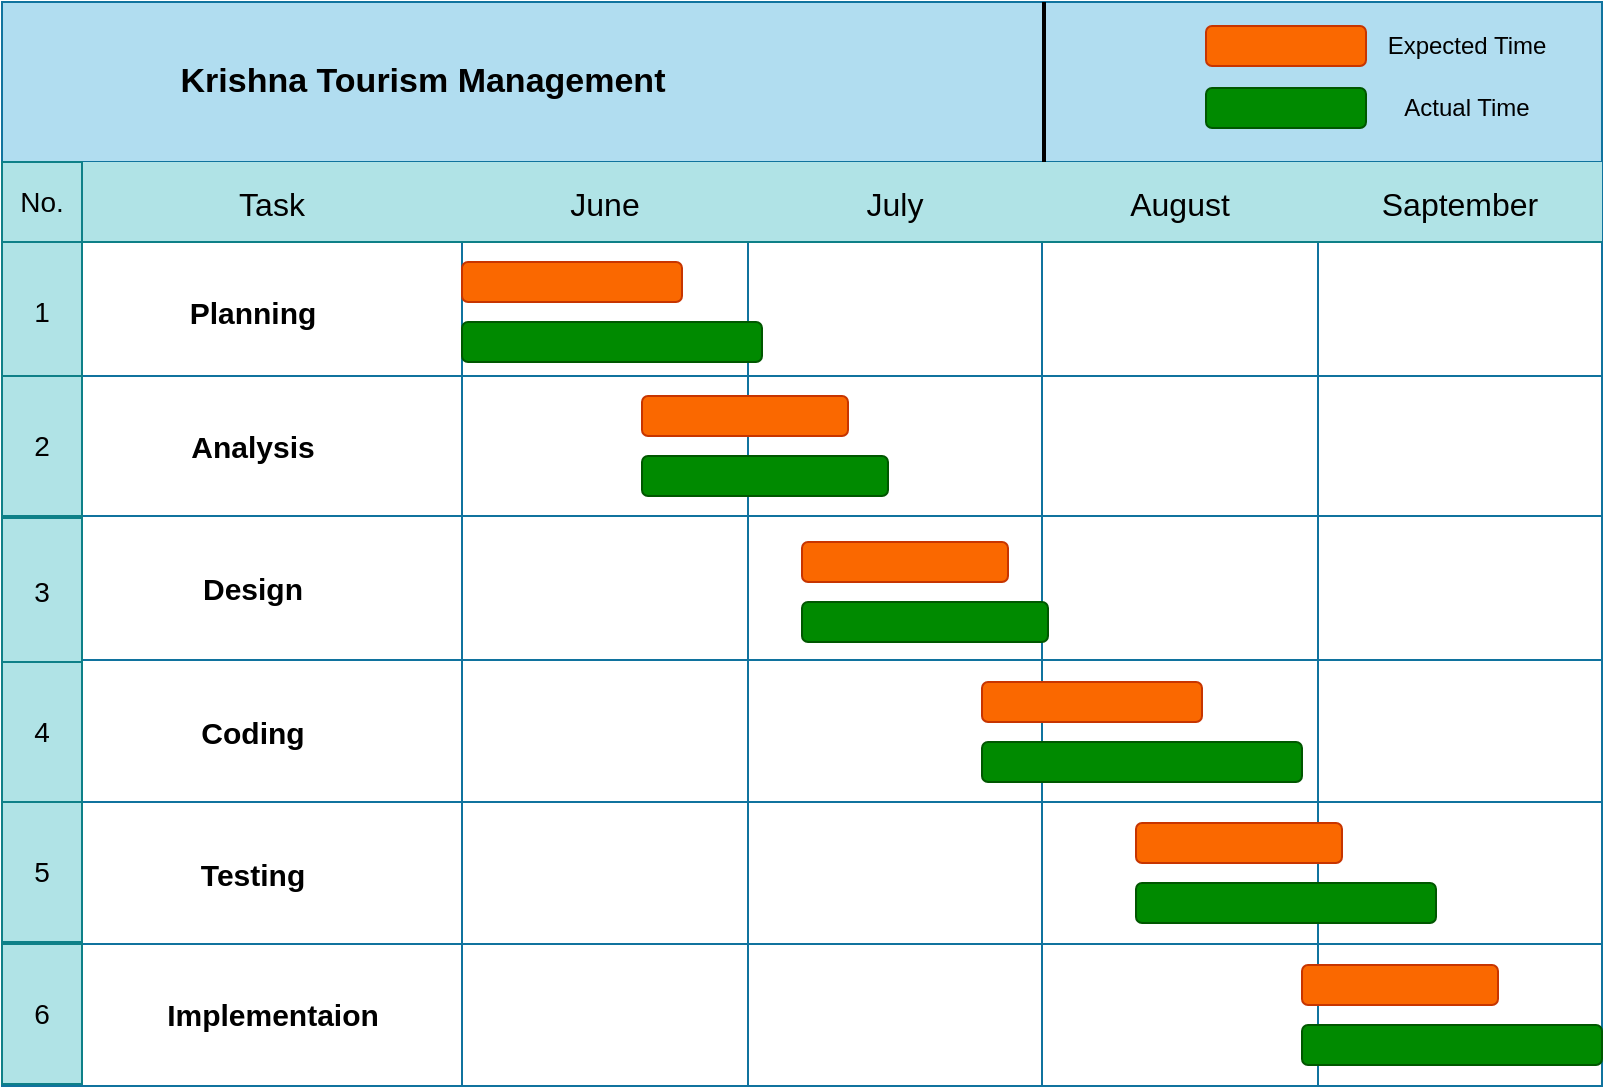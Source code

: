 <mxfile version="21.7.5" type="device">
  <diagram name="Page-1" id="7mtVzTTOBYI2G8BQVfxg">
    <mxGraphModel dx="1105" dy="562" grid="1" gridSize="10" guides="1" tooltips="1" connect="1" arrows="1" fold="1" page="1" pageScale="1" pageWidth="1169" pageHeight="827" math="0" shadow="0">
      <root>
        <mxCell id="0" />
        <mxCell id="1" parent="0" />
        <mxCell id="Qi_ysnakL4LZavWDNcfG-1" value="" style="shape=table;childLayout=tableLayout;startSize=80;collapsible=0;recursiveResize=0;expand=0;fontSize=16;align=center;fillColor=#b1ddf0;labelBorderColor=none;strokeColor=#10739e;" vertex="1" parent="1">
          <mxGeometry x="80" y="80" width="800" height="542" as="geometry" />
        </mxCell>
        <mxCell id="Qi_ysnakL4LZavWDNcfG-2" value="Actor 1" style="shape=tableRow;horizontal=0;swimlaneHead=0;swimlaneBody=0;top=0;left=0;strokeColor=inherit;bottom=0;right=0;dropTarget=0;fontStyle=0;fillColor=default;points=[[0,0.5],[1,0.5]];portConstraint=eastwest;startSize=40;collapsible=0;recursiveResize=0;expand=0;fontSize=16;" vertex="1" parent="Qi_ysnakL4LZavWDNcfG-1">
          <mxGeometry y="80" width="800" height="107" as="geometry" />
        </mxCell>
        <mxCell id="Qi_ysnakL4LZavWDNcfG-3" value="Task" style="swimlane;swimlaneHead=0;swimlaneBody=0;fontStyle=0;strokeColor=#0e8088;connectable=0;fillColor=#b0e3e6;startSize=40;collapsible=0;recursiveResize=0;expand=0;fontSize=16;" vertex="1" parent="Qi_ysnakL4LZavWDNcfG-2">
          <mxGeometry x="40" width="190" height="107" as="geometry">
            <mxRectangle width="190" height="107" as="alternateBounds" />
          </mxGeometry>
        </mxCell>
        <mxCell id="Qi_ysnakL4LZavWDNcfG-14" value="&lt;font style=&quot;font-size: 14px;&quot;&gt;No.&lt;/font&gt;" style="rounded=0;whiteSpace=wrap;html=1;fillColor=#b0e3e6;strokeColor=#0e8088;" vertex="1" parent="Qi_ysnakL4LZavWDNcfG-3">
          <mxGeometry x="-40" width="40" height="40" as="geometry" />
        </mxCell>
        <mxCell id="Qi_ysnakL4LZavWDNcfG-74" value="Planning" style="text;html=1;align=center;verticalAlign=middle;resizable=0;points=[];autosize=1;strokeColor=none;fillColor=none;fontSize=15;fontStyle=1" vertex="1" parent="Qi_ysnakL4LZavWDNcfG-3">
          <mxGeometry x="40" y="60" width="90" height="30" as="geometry" />
        </mxCell>
        <mxCell id="Qi_ysnakL4LZavWDNcfG-23" value="June" style="swimlane;swimlaneHead=0;swimlaneBody=0;fontStyle=0;strokeColor=#0e8088;connectable=0;fillColor=#b0e3e6;startSize=40;collapsible=0;recursiveResize=0;expand=0;fontSize=16;" vertex="1" parent="Qi_ysnakL4LZavWDNcfG-2">
          <mxGeometry x="230" width="143" height="107" as="geometry">
            <mxRectangle width="143" height="107" as="alternateBounds" />
          </mxGeometry>
        </mxCell>
        <mxCell id="Qi_ysnakL4LZavWDNcfG-81" value="" style="rounded=1;whiteSpace=wrap;html=1;fillColor=#fa6800;fontColor=#000000;strokeColor=#C73500;" vertex="1" parent="Qi_ysnakL4LZavWDNcfG-23">
          <mxGeometry y="50" width="110" height="20" as="geometry" />
        </mxCell>
        <mxCell id="Qi_ysnakL4LZavWDNcfG-82" value="" style="rounded=1;whiteSpace=wrap;html=1;fillColor=#008a00;fontColor=#ffffff;strokeColor=#005700;" vertex="1" parent="Qi_ysnakL4LZavWDNcfG-23">
          <mxGeometry y="80" width="150" height="20" as="geometry" />
        </mxCell>
        <mxCell id="Qi_ysnakL4LZavWDNcfG-4" value="July" style="swimlane;swimlaneHead=0;swimlaneBody=0;fontStyle=0;strokeColor=#0e8088;connectable=0;fillColor=#b0e3e6;startSize=40;collapsible=0;recursiveResize=0;expand=0;fontSize=16;" vertex="1" parent="Qi_ysnakL4LZavWDNcfG-2">
          <mxGeometry x="373" width="147" height="107" as="geometry">
            <mxRectangle width="147" height="107" as="alternateBounds" />
          </mxGeometry>
        </mxCell>
        <mxCell id="Qi_ysnakL4LZavWDNcfG-5" value="August" style="swimlane;swimlaneHead=0;swimlaneBody=0;fontStyle=0;strokeColor=#0e8088;connectable=0;fillColor=#b0e3e6;startSize=40;collapsible=0;recursiveResize=0;expand=0;fontSize=16;" vertex="1" parent="Qi_ysnakL4LZavWDNcfG-2">
          <mxGeometry x="520" width="138" height="107" as="geometry">
            <mxRectangle width="138" height="107" as="alternateBounds" />
          </mxGeometry>
        </mxCell>
        <mxCell id="Qi_ysnakL4LZavWDNcfG-19" value="Saptember" style="swimlane;swimlaneHead=0;swimlaneBody=0;fontStyle=0;strokeColor=#0e8088;connectable=0;fillColor=#b0e3e6;startSize=40;collapsible=0;recursiveResize=0;expand=0;fontSize=16;" vertex="1" parent="Qi_ysnakL4LZavWDNcfG-2">
          <mxGeometry x="658" width="142" height="107" as="geometry">
            <mxRectangle width="142" height="107" as="alternateBounds" />
          </mxGeometry>
        </mxCell>
        <mxCell id="Qi_ysnakL4LZavWDNcfG-6" value="Actor 2" style="shape=tableRow;horizontal=0;swimlaneHead=0;swimlaneBody=0;top=0;left=0;strokeColor=inherit;bottom=0;right=0;dropTarget=0;fontStyle=0;fillColor=none;points=[[0,0.5],[1,0.5]];portConstraint=eastwest;startSize=40;collapsible=0;recursiveResize=0;expand=0;fontSize=16;" vertex="1" parent="Qi_ysnakL4LZavWDNcfG-1">
          <mxGeometry y="187" width="800" height="70" as="geometry" />
        </mxCell>
        <mxCell id="Qi_ysnakL4LZavWDNcfG-7" value="" style="swimlane;swimlaneHead=0;swimlaneBody=0;fontStyle=0;connectable=0;strokeColor=inherit;fillColor=default;startSize=0;collapsible=0;recursiveResize=0;expand=0;fontSize=16;" vertex="1" parent="Qi_ysnakL4LZavWDNcfG-6">
          <mxGeometry x="40" width="190" height="70" as="geometry">
            <mxRectangle width="190" height="70" as="alternateBounds" />
          </mxGeometry>
        </mxCell>
        <mxCell id="Qi_ysnakL4LZavWDNcfG-76" value="Analysis" style="text;html=1;align=center;verticalAlign=middle;resizable=0;points=[];autosize=1;strokeColor=none;fillColor=none;fontSize=15;fontStyle=1" vertex="1" parent="Qi_ysnakL4LZavWDNcfG-7">
          <mxGeometry x="40" y="20" width="90" height="30" as="geometry" />
        </mxCell>
        <mxCell id="Qi_ysnakL4LZavWDNcfG-24" style="swimlane;swimlaneHead=0;swimlaneBody=0;fontStyle=0;connectable=0;strokeColor=inherit;fillColor=default;startSize=0;collapsible=0;recursiveResize=0;expand=0;fontSize=16;" vertex="1" parent="Qi_ysnakL4LZavWDNcfG-6">
          <mxGeometry x="230" width="143" height="70" as="geometry">
            <mxRectangle width="143" height="70" as="alternateBounds" />
          </mxGeometry>
        </mxCell>
        <mxCell id="Qi_ysnakL4LZavWDNcfG-8" value="" style="swimlane;swimlaneHead=0;swimlaneBody=0;fontStyle=0;connectable=0;strokeColor=inherit;fillColor=default;startSize=0;collapsible=0;recursiveResize=0;expand=0;fontSize=16;" vertex="1" parent="Qi_ysnakL4LZavWDNcfG-6">
          <mxGeometry x="373" width="147" height="70" as="geometry">
            <mxRectangle width="147" height="70" as="alternateBounds" />
          </mxGeometry>
        </mxCell>
        <mxCell id="Qi_ysnakL4LZavWDNcfG-83" value="" style="rounded=1;whiteSpace=wrap;html=1;fillColor=#fa6800;fontColor=#000000;strokeColor=#C73500;" vertex="1" parent="Qi_ysnakL4LZavWDNcfG-8">
          <mxGeometry x="-53" y="10" width="103" height="20" as="geometry" />
        </mxCell>
        <mxCell id="Qi_ysnakL4LZavWDNcfG-84" value="" style="rounded=1;whiteSpace=wrap;html=1;fillColor=#008a00;fontColor=#ffffff;strokeColor=#005700;" vertex="1" parent="Qi_ysnakL4LZavWDNcfG-8">
          <mxGeometry x="-53" y="40" width="123" height="20" as="geometry" />
        </mxCell>
        <mxCell id="Qi_ysnakL4LZavWDNcfG-9" value="" style="swimlane;swimlaneHead=0;swimlaneBody=0;fontStyle=0;connectable=0;strokeColor=inherit;fillColor=default;startSize=0;collapsible=0;recursiveResize=0;expand=0;fontSize=16;" vertex="1" parent="Qi_ysnakL4LZavWDNcfG-6">
          <mxGeometry x="520" width="138" height="70" as="geometry">
            <mxRectangle width="138" height="70" as="alternateBounds" />
          </mxGeometry>
        </mxCell>
        <mxCell id="Qi_ysnakL4LZavWDNcfG-20" style="swimlane;swimlaneHead=0;swimlaneBody=0;fontStyle=0;connectable=0;strokeColor=#0e8088;fillColor=#B0E3E6;startSize=0;collapsible=0;recursiveResize=0;expand=0;fontSize=16;" vertex="1" parent="Qi_ysnakL4LZavWDNcfG-6">
          <mxGeometry x="658" width="142" height="70" as="geometry">
            <mxRectangle width="142" height="70" as="alternateBounds" />
          </mxGeometry>
        </mxCell>
        <mxCell id="Qi_ysnakL4LZavWDNcfG-10" value="Actor 3" style="shape=tableRow;horizontal=0;swimlaneHead=0;swimlaneBody=0;top=0;left=0;strokeColor=inherit;bottom=0;right=0;dropTarget=0;fontStyle=0;fillColor=none;points=[[0,0.5],[1,0.5]];portConstraint=eastwest;startSize=40;collapsible=0;recursiveResize=0;expand=0;fontSize=16;" vertex="1" parent="Qi_ysnakL4LZavWDNcfG-1">
          <mxGeometry y="257" width="800" height="72" as="geometry" />
        </mxCell>
        <mxCell id="Qi_ysnakL4LZavWDNcfG-11" value="" style="swimlane;swimlaneHead=0;swimlaneBody=0;fontStyle=0;connectable=0;strokeColor=inherit;fillColor=default;startSize=0;collapsible=0;recursiveResize=0;expand=0;fontSize=16;" vertex="1" parent="Qi_ysnakL4LZavWDNcfG-10">
          <mxGeometry x="40" width="190" height="72" as="geometry">
            <mxRectangle width="190" height="72" as="alternateBounds" />
          </mxGeometry>
        </mxCell>
        <mxCell id="Qi_ysnakL4LZavWDNcfG-77" value="Design" style="text;html=1;align=center;verticalAlign=middle;resizable=0;points=[];autosize=1;strokeColor=none;fillColor=none;fontSize=15;fontStyle=1" vertex="1" parent="Qi_ysnakL4LZavWDNcfG-11">
          <mxGeometry x="50" y="21" width="70" height="30" as="geometry" />
        </mxCell>
        <mxCell id="Qi_ysnakL4LZavWDNcfG-25" style="swimlane;swimlaneHead=0;swimlaneBody=0;fontStyle=0;connectable=0;strokeColor=inherit;fillColor=default;startSize=0;collapsible=0;recursiveResize=0;expand=0;fontSize=16;" vertex="1" parent="Qi_ysnakL4LZavWDNcfG-10">
          <mxGeometry x="230" width="143" height="72" as="geometry">
            <mxRectangle width="143" height="72" as="alternateBounds" />
          </mxGeometry>
        </mxCell>
        <mxCell id="Qi_ysnakL4LZavWDNcfG-12" value="" style="swimlane;swimlaneHead=0;swimlaneBody=0;fontStyle=0;connectable=0;strokeColor=inherit;fillColor=default;startSize=0;collapsible=0;recursiveResize=0;expand=0;fontSize=16;" vertex="1" parent="Qi_ysnakL4LZavWDNcfG-10">
          <mxGeometry x="373" width="147" height="72" as="geometry">
            <mxRectangle width="147" height="72" as="alternateBounds" />
          </mxGeometry>
        </mxCell>
        <mxCell id="Qi_ysnakL4LZavWDNcfG-85" value="" style="rounded=1;whiteSpace=wrap;html=1;fillColor=#fa6800;fontColor=#000000;strokeColor=#C73500;" vertex="1" parent="Qi_ysnakL4LZavWDNcfG-12">
          <mxGeometry x="27" y="13" width="103" height="20" as="geometry" />
        </mxCell>
        <mxCell id="Qi_ysnakL4LZavWDNcfG-86" value="" style="rounded=1;whiteSpace=wrap;html=1;fillColor=#008a00;fontColor=#ffffff;strokeColor=#005700;" vertex="1" parent="Qi_ysnakL4LZavWDNcfG-12">
          <mxGeometry x="27" y="43" width="123" height="20" as="geometry" />
        </mxCell>
        <mxCell id="Qi_ysnakL4LZavWDNcfG-13" value="" style="swimlane;swimlaneHead=0;swimlaneBody=0;fontStyle=0;connectable=0;strokeColor=inherit;fillColor=default;startSize=0;collapsible=0;recursiveResize=0;expand=0;fontSize=16;" vertex="1" parent="Qi_ysnakL4LZavWDNcfG-10">
          <mxGeometry x="520" width="138" height="72" as="geometry">
            <mxRectangle width="138" height="72" as="alternateBounds" />
          </mxGeometry>
        </mxCell>
        <mxCell id="Qi_ysnakL4LZavWDNcfG-21" style="swimlane;swimlaneHead=0;swimlaneBody=0;fontStyle=0;connectable=0;strokeColor=inherit;fillColor=default;startSize=0;collapsible=0;recursiveResize=0;expand=0;fontSize=16;" vertex="1" parent="Qi_ysnakL4LZavWDNcfG-10">
          <mxGeometry x="658" width="142" height="72" as="geometry">
            <mxRectangle width="142" height="72" as="alternateBounds" />
          </mxGeometry>
        </mxCell>
        <mxCell id="Qi_ysnakL4LZavWDNcfG-15" style="shape=tableRow;horizontal=0;swimlaneHead=0;swimlaneBody=0;top=0;left=0;strokeColor=inherit;bottom=0;right=0;dropTarget=0;fontStyle=0;fillColor=none;points=[[0,0.5],[1,0.5]];portConstraint=eastwest;startSize=40;collapsible=0;recursiveResize=0;expand=0;fontSize=16;" vertex="1" parent="Qi_ysnakL4LZavWDNcfG-1">
          <mxGeometry y="329" width="800" height="71" as="geometry" />
        </mxCell>
        <mxCell id="Qi_ysnakL4LZavWDNcfG-16" style="swimlane;swimlaneHead=0;swimlaneBody=0;fontStyle=0;connectable=0;strokeColor=inherit;fillColor=default;startSize=0;collapsible=0;recursiveResize=0;expand=0;fontSize=16;" vertex="1" parent="Qi_ysnakL4LZavWDNcfG-15">
          <mxGeometry x="40" width="190" height="71" as="geometry">
            <mxRectangle width="190" height="71" as="alternateBounds" />
          </mxGeometry>
        </mxCell>
        <mxCell id="Qi_ysnakL4LZavWDNcfG-78" value="Coding" style="text;html=1;align=center;verticalAlign=middle;resizable=0;points=[];autosize=1;strokeColor=none;fillColor=none;fontSize=15;fontStyle=1" vertex="1" parent="Qi_ysnakL4LZavWDNcfG-16">
          <mxGeometry x="45" y="20.5" width="80" height="30" as="geometry" />
        </mxCell>
        <mxCell id="Qi_ysnakL4LZavWDNcfG-26" style="swimlane;swimlaneHead=0;swimlaneBody=0;fontStyle=0;connectable=0;strokeColor=inherit;fillColor=default;startSize=0;collapsible=0;recursiveResize=0;expand=0;fontSize=16;" vertex="1" parent="Qi_ysnakL4LZavWDNcfG-15">
          <mxGeometry x="230" width="143" height="71" as="geometry">
            <mxRectangle width="143" height="71" as="alternateBounds" />
          </mxGeometry>
        </mxCell>
        <mxCell id="Qi_ysnakL4LZavWDNcfG-17" style="swimlane;swimlaneHead=0;swimlaneBody=0;fontStyle=0;connectable=0;strokeColor=inherit;fillColor=default;startSize=0;collapsible=0;recursiveResize=0;expand=0;fontSize=16;" vertex="1" parent="Qi_ysnakL4LZavWDNcfG-15">
          <mxGeometry x="373" width="147" height="71" as="geometry">
            <mxRectangle width="147" height="71" as="alternateBounds" />
          </mxGeometry>
        </mxCell>
        <mxCell id="Qi_ysnakL4LZavWDNcfG-18" style="swimlane;swimlaneHead=0;swimlaneBody=0;fontStyle=0;connectable=0;strokeColor=inherit;fillColor=default;startSize=0;collapsible=0;recursiveResize=0;expand=0;fontSize=16;" vertex="1" parent="Qi_ysnakL4LZavWDNcfG-15">
          <mxGeometry x="520" width="138" height="71" as="geometry">
            <mxRectangle width="138" height="71" as="alternateBounds" />
          </mxGeometry>
        </mxCell>
        <mxCell id="Qi_ysnakL4LZavWDNcfG-87" value="" style="rounded=1;whiteSpace=wrap;html=1;fillColor=#fa6800;fontColor=#000000;strokeColor=#C73500;" vertex="1" parent="Qi_ysnakL4LZavWDNcfG-18">
          <mxGeometry x="-30" y="11" width="110" height="20" as="geometry" />
        </mxCell>
        <mxCell id="Qi_ysnakL4LZavWDNcfG-88" value="" style="rounded=1;whiteSpace=wrap;html=1;fillColor=#008a00;fontColor=#ffffff;strokeColor=#005700;" vertex="1" parent="Qi_ysnakL4LZavWDNcfG-18">
          <mxGeometry x="-30" y="41" width="160" height="20" as="geometry" />
        </mxCell>
        <mxCell id="Qi_ysnakL4LZavWDNcfG-22" style="swimlane;swimlaneHead=0;swimlaneBody=0;fontStyle=0;connectable=0;strokeColor=inherit;fillColor=default;startSize=0;collapsible=0;recursiveResize=0;expand=0;fontSize=16;" vertex="1" parent="Qi_ysnakL4LZavWDNcfG-15">
          <mxGeometry x="658" width="142" height="71" as="geometry">
            <mxRectangle width="142" height="71" as="alternateBounds" />
          </mxGeometry>
        </mxCell>
        <mxCell id="Qi_ysnakL4LZavWDNcfG-63" style="shape=tableRow;horizontal=0;swimlaneHead=0;swimlaneBody=0;top=0;left=0;strokeColor=inherit;bottom=0;right=0;dropTarget=0;fontStyle=0;fillColor=none;points=[[0,0.5],[1,0.5]];portConstraint=eastwest;startSize=40;collapsible=0;recursiveResize=0;expand=0;fontSize=16;" vertex="1" parent="Qi_ysnakL4LZavWDNcfG-1">
          <mxGeometry y="400" width="800" height="71" as="geometry" />
        </mxCell>
        <mxCell id="Qi_ysnakL4LZavWDNcfG-64" style="swimlane;swimlaneHead=0;swimlaneBody=0;fontStyle=0;connectable=0;strokeColor=inherit;fillColor=default;startSize=0;collapsible=0;recursiveResize=0;expand=0;fontSize=16;" vertex="1" parent="Qi_ysnakL4LZavWDNcfG-63">
          <mxGeometry x="40" width="190" height="71" as="geometry">
            <mxRectangle width="190" height="71" as="alternateBounds" />
          </mxGeometry>
        </mxCell>
        <mxCell id="Qi_ysnakL4LZavWDNcfG-79" value="Testing" style="text;html=1;align=center;verticalAlign=middle;resizable=0;points=[];autosize=1;strokeColor=none;fillColor=none;fontSize=15;fontStyle=1" vertex="1" parent="Qi_ysnakL4LZavWDNcfG-64">
          <mxGeometry x="45" y="20.5" width="80" height="30" as="geometry" />
        </mxCell>
        <mxCell id="Qi_ysnakL4LZavWDNcfG-65" style="swimlane;swimlaneHead=0;swimlaneBody=0;fontStyle=0;connectable=0;strokeColor=inherit;fillColor=default;startSize=0;collapsible=0;recursiveResize=0;expand=0;fontSize=16;" vertex="1" parent="Qi_ysnakL4LZavWDNcfG-63">
          <mxGeometry x="230" width="143" height="71" as="geometry">
            <mxRectangle width="143" height="71" as="alternateBounds" />
          </mxGeometry>
        </mxCell>
        <mxCell id="Qi_ysnakL4LZavWDNcfG-66" style="swimlane;swimlaneHead=0;swimlaneBody=0;fontStyle=0;connectable=0;strokeColor=inherit;fillColor=default;startSize=0;collapsible=0;recursiveResize=0;expand=0;fontSize=16;" vertex="1" parent="Qi_ysnakL4LZavWDNcfG-63">
          <mxGeometry x="373" width="147" height="71" as="geometry">
            <mxRectangle width="147" height="71" as="alternateBounds" />
          </mxGeometry>
        </mxCell>
        <mxCell id="Qi_ysnakL4LZavWDNcfG-67" style="swimlane;swimlaneHead=0;swimlaneBody=0;fontStyle=0;connectable=0;strokeColor=inherit;fillColor=default;startSize=0;collapsible=0;recursiveResize=0;expand=0;fontSize=16;" vertex="1" parent="Qi_ysnakL4LZavWDNcfG-63">
          <mxGeometry x="520" width="138" height="71" as="geometry">
            <mxRectangle width="138" height="71" as="alternateBounds" />
          </mxGeometry>
        </mxCell>
        <mxCell id="Qi_ysnakL4LZavWDNcfG-89" value="" style="rounded=1;whiteSpace=wrap;html=1;fillColor=#fa6800;fontColor=#000000;strokeColor=#C73500;" vertex="1" parent="Qi_ysnakL4LZavWDNcfG-67">
          <mxGeometry x="47" y="10.5" width="103" height="20" as="geometry" />
        </mxCell>
        <mxCell id="Qi_ysnakL4LZavWDNcfG-90" value="" style="rounded=1;whiteSpace=wrap;html=1;fillColor=#008a00;fontColor=#ffffff;strokeColor=#005700;" vertex="1" parent="Qi_ysnakL4LZavWDNcfG-67">
          <mxGeometry x="47" y="40.5" width="150" height="20" as="geometry" />
        </mxCell>
        <mxCell id="Qi_ysnakL4LZavWDNcfG-68" style="swimlane;swimlaneHead=0;swimlaneBody=0;fontStyle=0;connectable=0;strokeColor=#0e8088;fillColor=#b0e3e6;startSize=0;collapsible=0;recursiveResize=0;expand=0;fontSize=16;" vertex="1" parent="Qi_ysnakL4LZavWDNcfG-63">
          <mxGeometry x="658" width="142" height="71" as="geometry">
            <mxRectangle width="142" height="71" as="alternateBounds" />
          </mxGeometry>
        </mxCell>
        <mxCell id="Qi_ysnakL4LZavWDNcfG-57" style="shape=tableRow;horizontal=0;swimlaneHead=0;swimlaneBody=0;top=0;left=0;strokeColor=inherit;bottom=0;right=0;dropTarget=0;fontStyle=0;fillColor=none;points=[[0,0.5],[1,0.5]];portConstraint=eastwest;startSize=40;collapsible=0;recursiveResize=0;expand=0;fontSize=16;" vertex="1" parent="Qi_ysnakL4LZavWDNcfG-1">
          <mxGeometry y="471" width="800" height="71" as="geometry" />
        </mxCell>
        <mxCell id="Qi_ysnakL4LZavWDNcfG-58" style="swimlane;swimlaneHead=0;swimlaneBody=0;fontStyle=0;connectable=0;strokeColor=inherit;fillColor=default;startSize=0;collapsible=0;recursiveResize=0;expand=0;fontSize=16;" vertex="1" parent="Qi_ysnakL4LZavWDNcfG-57">
          <mxGeometry x="40" width="190" height="71" as="geometry">
            <mxRectangle width="190" height="71" as="alternateBounds" />
          </mxGeometry>
        </mxCell>
        <mxCell id="Qi_ysnakL4LZavWDNcfG-80" value="Implementaion" style="text;html=1;align=center;verticalAlign=middle;resizable=0;points=[];autosize=1;strokeColor=none;fillColor=none;fontSize=15;fontStyle=1" vertex="1" parent="Qi_ysnakL4LZavWDNcfG-58">
          <mxGeometry x="30" y="20" width="130" height="30" as="geometry" />
        </mxCell>
        <mxCell id="Qi_ysnakL4LZavWDNcfG-59" style="swimlane;swimlaneHead=0;swimlaneBody=0;fontStyle=0;connectable=0;strokeColor=inherit;fillColor=default;startSize=0;collapsible=0;recursiveResize=0;expand=0;fontSize=16;" vertex="1" parent="Qi_ysnakL4LZavWDNcfG-57">
          <mxGeometry x="230" width="143" height="71" as="geometry">
            <mxRectangle width="143" height="71" as="alternateBounds" />
          </mxGeometry>
        </mxCell>
        <mxCell id="Qi_ysnakL4LZavWDNcfG-60" style="swimlane;swimlaneHead=0;swimlaneBody=0;fontStyle=0;connectable=0;strokeColor=inherit;fillColor=default;startSize=0;collapsible=0;recursiveResize=0;expand=0;fontSize=16;" vertex="1" parent="Qi_ysnakL4LZavWDNcfG-57">
          <mxGeometry x="373" width="147" height="71" as="geometry">
            <mxRectangle width="147" height="71" as="alternateBounds" />
          </mxGeometry>
        </mxCell>
        <mxCell id="Qi_ysnakL4LZavWDNcfG-61" style="swimlane;swimlaneHead=0;swimlaneBody=0;fontStyle=0;connectable=0;strokeColor=inherit;fillColor=default;startSize=0;collapsible=0;recursiveResize=0;expand=0;fontSize=16;" vertex="1" parent="Qi_ysnakL4LZavWDNcfG-57">
          <mxGeometry x="520" width="138" height="71" as="geometry">
            <mxRectangle width="138" height="71" as="alternateBounds" />
          </mxGeometry>
        </mxCell>
        <mxCell id="Qi_ysnakL4LZavWDNcfG-62" style="swimlane;swimlaneHead=0;swimlaneBody=0;fontStyle=0;connectable=0;strokeColor=#0e8088;fillColor=#b0e3e6;startSize=0;collapsible=0;recursiveResize=0;expand=0;fontSize=16;" vertex="1" parent="Qi_ysnakL4LZavWDNcfG-57">
          <mxGeometry x="658" width="142" height="71" as="geometry">
            <mxRectangle width="142" height="71" as="alternateBounds" />
          </mxGeometry>
        </mxCell>
        <mxCell id="Qi_ysnakL4LZavWDNcfG-91" value="" style="rounded=1;whiteSpace=wrap;html=1;fillColor=#fa6800;fontColor=#000000;strokeColor=#C73500;" vertex="1" parent="Qi_ysnakL4LZavWDNcfG-62">
          <mxGeometry x="-8" y="10.5" width="98" height="20" as="geometry" />
        </mxCell>
        <mxCell id="Qi_ysnakL4LZavWDNcfG-92" value="" style="rounded=1;whiteSpace=wrap;html=1;fillColor=#008a00;fontColor=#ffffff;strokeColor=#005700;" vertex="1" parent="Qi_ysnakL4LZavWDNcfG-62">
          <mxGeometry x="-8" y="40.5" width="150" height="20" as="geometry" />
        </mxCell>
        <mxCell id="Qi_ysnakL4LZavWDNcfG-36" value="" style="line;strokeWidth=2;html=1;rotation=90;" vertex="1" parent="1">
          <mxGeometry x="561" y="115" width="80" height="10" as="geometry" />
        </mxCell>
        <mxCell id="Qi_ysnakL4LZavWDNcfG-47" value="&lt;font style=&quot;font-size: 14px;&quot;&gt;1&lt;br&gt;&lt;/font&gt;" style="rounded=0;whiteSpace=wrap;html=1;fillColor=#b0e3e6;strokeColor=#0e8088;" vertex="1" parent="1">
          <mxGeometry x="80" y="200" width="40" height="70" as="geometry" />
        </mxCell>
        <mxCell id="Qi_ysnakL4LZavWDNcfG-48" value="&lt;font style=&quot;font-size: 14px;&quot;&gt;2&lt;br&gt;&lt;/font&gt;" style="rounded=0;whiteSpace=wrap;html=1;fillColor=#b0e3e6;strokeColor=#0e8088;" vertex="1" parent="1">
          <mxGeometry x="80" y="267" width="40" height="70" as="geometry" />
        </mxCell>
        <mxCell id="Qi_ysnakL4LZavWDNcfG-49" value="&lt;font style=&quot;font-size: 14px;&quot;&gt;3&lt;br&gt;&lt;/font&gt;" style="rounded=0;whiteSpace=wrap;html=1;fillColor=#b0e3e6;strokeColor=#0e8088;" vertex="1" parent="1">
          <mxGeometry x="80" y="338" width="40" height="74" as="geometry" />
        </mxCell>
        <mxCell id="Qi_ysnakL4LZavWDNcfG-50" value="&lt;font style=&quot;font-size: 14px;&quot;&gt;4&lt;br&gt;&lt;/font&gt;" style="rounded=0;whiteSpace=wrap;html=1;fillColor=#b0e3e6;strokeColor=#0e8088;" vertex="1" parent="1">
          <mxGeometry x="80" y="410" width="40" height="70" as="geometry" />
        </mxCell>
        <mxCell id="Qi_ysnakL4LZavWDNcfG-69" value="" style="group" vertex="1" connectable="0" parent="1">
          <mxGeometry x="682" y="87" width="185" height="61" as="geometry" />
        </mxCell>
        <mxCell id="Qi_ysnakL4LZavWDNcfG-30" value="" style="rounded=1;whiteSpace=wrap;html=1;fillColor=#fa6800;fontColor=#000000;strokeColor=#C73500;" vertex="1" parent="Qi_ysnakL4LZavWDNcfG-69">
          <mxGeometry y="5" width="80" height="20" as="geometry" />
        </mxCell>
        <mxCell id="Qi_ysnakL4LZavWDNcfG-31" value="" style="rounded=1;whiteSpace=wrap;html=1;fillColor=#008a00;fontColor=#ffffff;strokeColor=#005700;" vertex="1" parent="Qi_ysnakL4LZavWDNcfG-69">
          <mxGeometry y="36" width="80" height="20" as="geometry" />
        </mxCell>
        <mxCell id="Qi_ysnakL4LZavWDNcfG-32" value="Expected Time" style="text;html=1;align=center;verticalAlign=middle;resizable=0;points=[];autosize=1;strokeColor=none;fillColor=none;fontSize=12;" vertex="1" parent="Qi_ysnakL4LZavWDNcfG-69">
          <mxGeometry x="80" width="100" height="30" as="geometry" />
        </mxCell>
        <mxCell id="Qi_ysnakL4LZavWDNcfG-34" value="Actual Time" style="text;html=1;align=center;verticalAlign=middle;resizable=0;points=[];autosize=1;strokeColor=none;fillColor=none;fontSize=12;" vertex="1" parent="Qi_ysnakL4LZavWDNcfG-69">
          <mxGeometry x="85" y="31" width="90" height="30" as="geometry" />
        </mxCell>
        <mxCell id="Qi_ysnakL4LZavWDNcfG-72" value="&lt;font style=&quot;font-size: 14px;&quot;&gt;5&lt;br&gt;&lt;/font&gt;" style="rounded=0;whiteSpace=wrap;html=1;fillColor=#b0e3e6;strokeColor=#0e8088;" vertex="1" parent="1">
          <mxGeometry x="80" y="480" width="40" height="70" as="geometry" />
        </mxCell>
        <mxCell id="Qi_ysnakL4LZavWDNcfG-73" value="&lt;font style=&quot;font-size: 14px;&quot;&gt;6&lt;br&gt;&lt;/font&gt;" style="rounded=0;whiteSpace=wrap;html=1;fillColor=#b0e3e6;strokeColor=#0e8088;" vertex="1" parent="1">
          <mxGeometry x="80" y="551" width="40" height="70" as="geometry" />
        </mxCell>
        <mxCell id="Qi_ysnakL4LZavWDNcfG-95" value="Krishna Tourism Management" style="text;html=1;align=center;verticalAlign=middle;resizable=0;points=[];autosize=1;strokeColor=none;fillColor=none;fontSize=17;fontStyle=1" vertex="1" parent="1">
          <mxGeometry x="155" y="105" width="270" height="30" as="geometry" />
        </mxCell>
      </root>
    </mxGraphModel>
  </diagram>
</mxfile>
